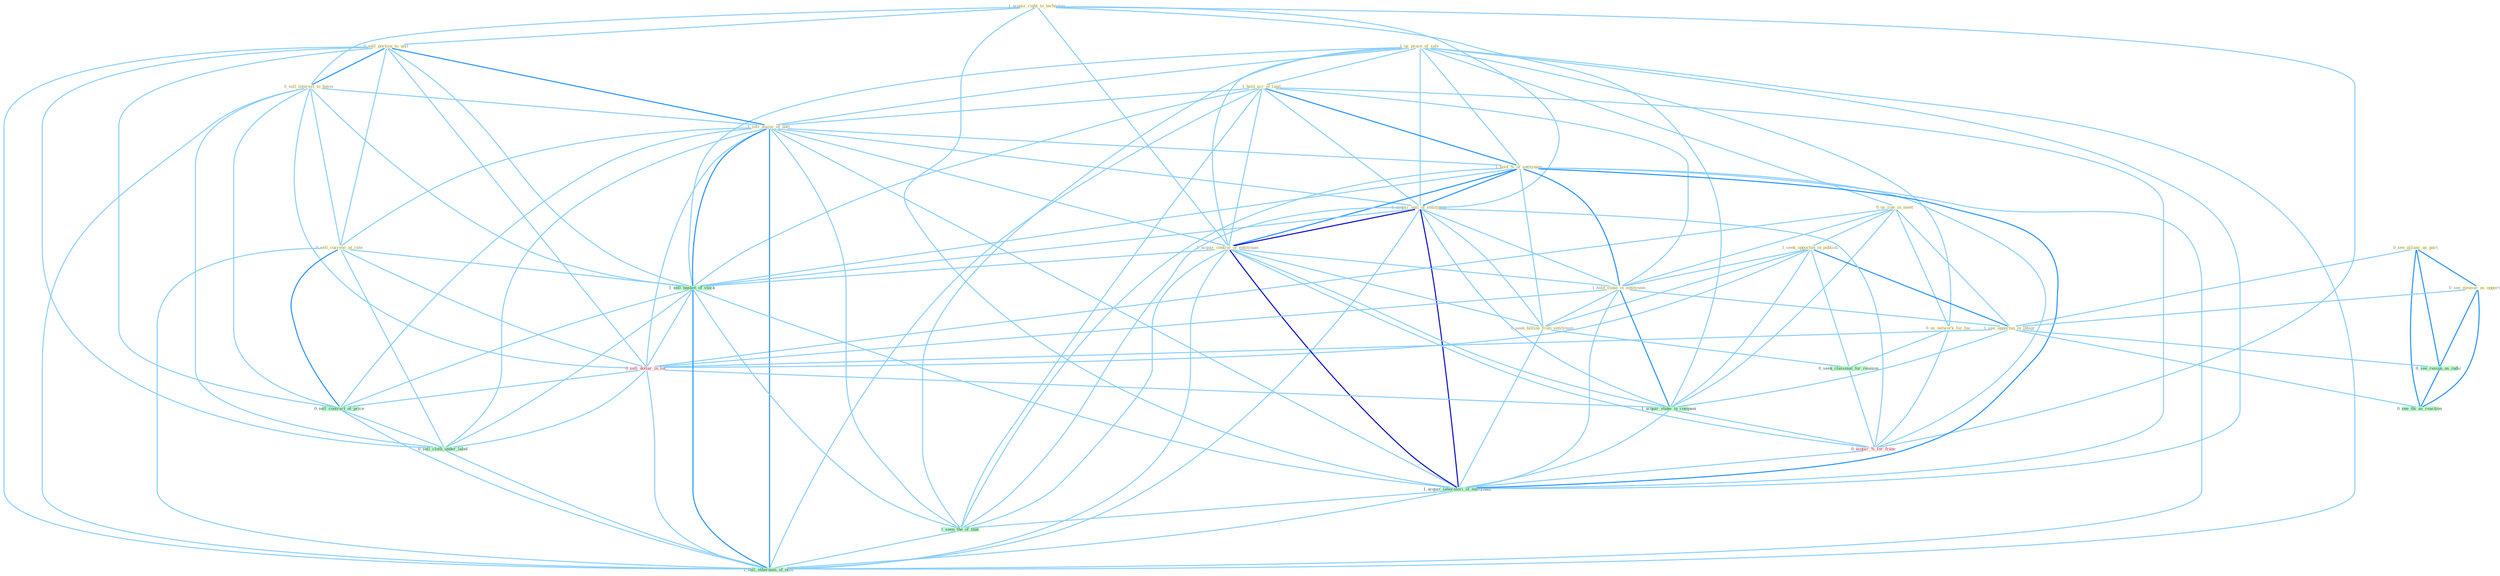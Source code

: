 Graph G{ 
    node
    [shape=polygon,style=filled,width=.5,height=.06,color="#BDFCC9",fixedsize=true,fontsize=4,
    fontcolor="#2f4f4f"];
    {node
    [color="#ffffe0", fontcolor="#8b7d6b"] "1_acquir_right_to_technolog " "1_us_proce_of_sale " "0_us_line_in_meet " "0_sell_portion_to_unit " "1_hold_acr_of_land " "0_see_allianc_as_part " "0_sell_interest_to_buyer " "1_sell_major_of_unit " "0_us_network_for_fee " "0_sell_currenc_at_rate " "1_hold_%_of_entitynam " "1_seek_opportun_in_publish " "1_acquir_unit_of_entitynam " "0_see_measur_as_opportun " "1_acquir_control_of_entitynam " "1_hold_stake_in_entitynam " "0_seek_billion_from_entitynam " "1_see_opportun_in_integr "}
{node [color="#fff0f5", fontcolor="#b22222"] "0_sell_dollar_in_lot " "0_acquir_%_for_franc "}
edge [color="#B0E2FF"];

	"1_acquir_right_to_technolog " -- "0_sell_portion_to_unit " [w="1", color="#87cefa" ];
	"1_acquir_right_to_technolog " -- "0_sell_interest_to_buyer " [w="1", color="#87cefa" ];
	"1_acquir_right_to_technolog " -- "1_acquir_unit_of_entitynam " [w="1", color="#87cefa" ];
	"1_acquir_right_to_technolog " -- "1_acquir_control_of_entitynam " [w="1", color="#87cefa" ];
	"1_acquir_right_to_technolog " -- "1_acquir_stake_in_compani " [w="1", color="#87cefa" ];
	"1_acquir_right_to_technolog " -- "0_acquir_%_for_franc " [w="1", color="#87cefa" ];
	"1_acquir_right_to_technolog " -- "1_acquir_laboratori_of_entitynam " [w="1", color="#87cefa" ];
	"1_us_proce_of_sale " -- "0_us_line_in_meet " [w="1", color="#87cefa" ];
	"1_us_proce_of_sale " -- "1_hold_acr_of_land " [w="1", color="#87cefa" ];
	"1_us_proce_of_sale " -- "1_sell_major_of_unit " [w="1", color="#87cefa" ];
	"1_us_proce_of_sale " -- "0_us_network_for_fee " [w="1", color="#87cefa" ];
	"1_us_proce_of_sale " -- "1_hold_%_of_entitynam " [w="1", color="#87cefa" ];
	"1_us_proce_of_sale " -- "1_acquir_unit_of_entitynam " [w="1", color="#87cefa" ];
	"1_us_proce_of_sale " -- "1_acquir_control_of_entitynam " [w="1", color="#87cefa" ];
	"1_us_proce_of_sale " -- "1_sell_basket_of_stock " [w="1", color="#87cefa" ];
	"1_us_proce_of_sale " -- "1_acquir_laboratori_of_entitynam " [w="1", color="#87cefa" ];
	"1_us_proce_of_sale " -- "1_seen_the_of_that " [w="1", color="#87cefa" ];
	"1_us_proce_of_sale " -- "1_sell_othernum_of_offic " [w="1", color="#87cefa" ];
	"0_us_line_in_meet " -- "0_us_network_for_fee " [w="1", color="#87cefa" ];
	"0_us_line_in_meet " -- "1_seek_opportun_in_publish " [w="1", color="#87cefa" ];
	"0_us_line_in_meet " -- "1_hold_stake_in_entitynam " [w="1", color="#87cefa" ];
	"0_us_line_in_meet " -- "1_see_opportun_in_integr " [w="1", color="#87cefa" ];
	"0_us_line_in_meet " -- "0_sell_dollar_in_lot " [w="1", color="#87cefa" ];
	"0_us_line_in_meet " -- "1_acquir_stake_in_compani " [w="1", color="#87cefa" ];
	"0_sell_portion_to_unit " -- "0_sell_interest_to_buyer " [w="2", color="#1e90ff" , len=0.8];
	"0_sell_portion_to_unit " -- "1_sell_major_of_unit " [w="2", color="#1e90ff" , len=0.8];
	"0_sell_portion_to_unit " -- "0_sell_currenc_at_rate " [w="1", color="#87cefa" ];
	"0_sell_portion_to_unit " -- "1_sell_basket_of_stock " [w="1", color="#87cefa" ];
	"0_sell_portion_to_unit " -- "0_sell_dollar_in_lot " [w="1", color="#87cefa" ];
	"0_sell_portion_to_unit " -- "0_sell_contract_at_price " [w="1", color="#87cefa" ];
	"0_sell_portion_to_unit " -- "0_sell_cloth_under_label " [w="1", color="#87cefa" ];
	"0_sell_portion_to_unit " -- "1_sell_othernum_of_offic " [w="1", color="#87cefa" ];
	"1_hold_acr_of_land " -- "1_sell_major_of_unit " [w="1", color="#87cefa" ];
	"1_hold_acr_of_land " -- "1_hold_%_of_entitynam " [w="2", color="#1e90ff" , len=0.8];
	"1_hold_acr_of_land " -- "1_acquir_unit_of_entitynam " [w="1", color="#87cefa" ];
	"1_hold_acr_of_land " -- "1_acquir_control_of_entitynam " [w="1", color="#87cefa" ];
	"1_hold_acr_of_land " -- "1_hold_stake_in_entitynam " [w="1", color="#87cefa" ];
	"1_hold_acr_of_land " -- "1_sell_basket_of_stock " [w="1", color="#87cefa" ];
	"1_hold_acr_of_land " -- "1_acquir_laboratori_of_entitynam " [w="1", color="#87cefa" ];
	"1_hold_acr_of_land " -- "1_seen_the_of_that " [w="1", color="#87cefa" ];
	"1_hold_acr_of_land " -- "1_sell_othernum_of_offic " [w="1", color="#87cefa" ];
	"0_see_allianc_as_part " -- "0_see_measur_as_opportun " [w="2", color="#1e90ff" , len=0.8];
	"0_see_allianc_as_part " -- "1_see_opportun_in_integr " [w="1", color="#87cefa" ];
	"0_see_allianc_as_part " -- "0_see_resign_as_indic " [w="2", color="#1e90ff" , len=0.8];
	"0_see_allianc_as_part " -- "0_see_thi_as_reaction " [w="2", color="#1e90ff" , len=0.8];
	"0_sell_interest_to_buyer " -- "1_sell_major_of_unit " [w="1", color="#87cefa" ];
	"0_sell_interest_to_buyer " -- "0_sell_currenc_at_rate " [w="1", color="#87cefa" ];
	"0_sell_interest_to_buyer " -- "1_sell_basket_of_stock " [w="1", color="#87cefa" ];
	"0_sell_interest_to_buyer " -- "0_sell_dollar_in_lot " [w="1", color="#87cefa" ];
	"0_sell_interest_to_buyer " -- "0_sell_contract_at_price " [w="1", color="#87cefa" ];
	"0_sell_interest_to_buyer " -- "0_sell_cloth_under_label " [w="1", color="#87cefa" ];
	"0_sell_interest_to_buyer " -- "1_sell_othernum_of_offic " [w="1", color="#87cefa" ];
	"1_sell_major_of_unit " -- "0_sell_currenc_at_rate " [w="1", color="#87cefa" ];
	"1_sell_major_of_unit " -- "1_hold_%_of_entitynam " [w="1", color="#87cefa" ];
	"1_sell_major_of_unit " -- "1_acquir_unit_of_entitynam " [w="1", color="#87cefa" ];
	"1_sell_major_of_unit " -- "1_acquir_control_of_entitynam " [w="1", color="#87cefa" ];
	"1_sell_major_of_unit " -- "1_sell_basket_of_stock " [w="2", color="#1e90ff" , len=0.8];
	"1_sell_major_of_unit " -- "0_sell_dollar_in_lot " [w="1", color="#87cefa" ];
	"1_sell_major_of_unit " -- "0_sell_contract_at_price " [w="1", color="#87cefa" ];
	"1_sell_major_of_unit " -- "1_acquir_laboratori_of_entitynam " [w="1", color="#87cefa" ];
	"1_sell_major_of_unit " -- "0_sell_cloth_under_label " [w="1", color="#87cefa" ];
	"1_sell_major_of_unit " -- "1_seen_the_of_that " [w="1", color="#87cefa" ];
	"1_sell_major_of_unit " -- "1_sell_othernum_of_offic " [w="2", color="#1e90ff" , len=0.8];
	"0_us_network_for_fee " -- "0_seek_classmat_for_reunion " [w="1", color="#87cefa" ];
	"0_us_network_for_fee " -- "0_acquir_%_for_franc " [w="1", color="#87cefa" ];
	"0_sell_currenc_at_rate " -- "1_sell_basket_of_stock " [w="1", color="#87cefa" ];
	"0_sell_currenc_at_rate " -- "0_sell_dollar_in_lot " [w="1", color="#87cefa" ];
	"0_sell_currenc_at_rate " -- "0_sell_contract_at_price " [w="2", color="#1e90ff" , len=0.8];
	"0_sell_currenc_at_rate " -- "0_sell_cloth_under_label " [w="1", color="#87cefa" ];
	"0_sell_currenc_at_rate " -- "1_sell_othernum_of_offic " [w="1", color="#87cefa" ];
	"1_hold_%_of_entitynam " -- "1_acquir_unit_of_entitynam " [w="2", color="#1e90ff" , len=0.8];
	"1_hold_%_of_entitynam " -- "1_acquir_control_of_entitynam " [w="2", color="#1e90ff" , len=0.8];
	"1_hold_%_of_entitynam " -- "1_hold_stake_in_entitynam " [w="2", color="#1e90ff" , len=0.8];
	"1_hold_%_of_entitynam " -- "0_seek_billion_from_entitynam " [w="1", color="#87cefa" ];
	"1_hold_%_of_entitynam " -- "1_sell_basket_of_stock " [w="1", color="#87cefa" ];
	"1_hold_%_of_entitynam " -- "0_acquir_%_for_franc " [w="1", color="#87cefa" ];
	"1_hold_%_of_entitynam " -- "1_acquir_laboratori_of_entitynam " [w="2", color="#1e90ff" , len=0.8];
	"1_hold_%_of_entitynam " -- "1_seen_the_of_that " [w="1", color="#87cefa" ];
	"1_hold_%_of_entitynam " -- "1_sell_othernum_of_offic " [w="1", color="#87cefa" ];
	"1_seek_opportun_in_publish " -- "1_hold_stake_in_entitynam " [w="1", color="#87cefa" ];
	"1_seek_opportun_in_publish " -- "0_seek_billion_from_entitynam " [w="1", color="#87cefa" ];
	"1_seek_opportun_in_publish " -- "1_see_opportun_in_integr " [w="2", color="#1e90ff" , len=0.8];
	"1_seek_opportun_in_publish " -- "0_seek_classmat_for_reunion " [w="1", color="#87cefa" ];
	"1_seek_opportun_in_publish " -- "0_sell_dollar_in_lot " [w="1", color="#87cefa" ];
	"1_seek_opportun_in_publish " -- "1_acquir_stake_in_compani " [w="1", color="#87cefa" ];
	"1_acquir_unit_of_entitynam " -- "1_acquir_control_of_entitynam " [w="3", color="#0000cd" , len=0.6];
	"1_acquir_unit_of_entitynam " -- "1_hold_stake_in_entitynam " [w="1", color="#87cefa" ];
	"1_acquir_unit_of_entitynam " -- "0_seek_billion_from_entitynam " [w="1", color="#87cefa" ];
	"1_acquir_unit_of_entitynam " -- "1_sell_basket_of_stock " [w="1", color="#87cefa" ];
	"1_acquir_unit_of_entitynam " -- "1_acquir_stake_in_compani " [w="1", color="#87cefa" ];
	"1_acquir_unit_of_entitynam " -- "0_acquir_%_for_franc " [w="1", color="#87cefa" ];
	"1_acquir_unit_of_entitynam " -- "1_acquir_laboratori_of_entitynam " [w="3", color="#0000cd" , len=0.6];
	"1_acquir_unit_of_entitynam " -- "1_seen_the_of_that " [w="1", color="#87cefa" ];
	"1_acquir_unit_of_entitynam " -- "1_sell_othernum_of_offic " [w="1", color="#87cefa" ];
	"0_see_measur_as_opportun " -- "1_see_opportun_in_integr " [w="1", color="#87cefa" ];
	"0_see_measur_as_opportun " -- "0_see_resign_as_indic " [w="2", color="#1e90ff" , len=0.8];
	"0_see_measur_as_opportun " -- "0_see_thi_as_reaction " [w="2", color="#1e90ff" , len=0.8];
	"1_acquir_control_of_entitynam " -- "1_hold_stake_in_entitynam " [w="1", color="#87cefa" ];
	"1_acquir_control_of_entitynam " -- "0_seek_billion_from_entitynam " [w="1", color="#87cefa" ];
	"1_acquir_control_of_entitynam " -- "1_sell_basket_of_stock " [w="1", color="#87cefa" ];
	"1_acquir_control_of_entitynam " -- "1_acquir_stake_in_compani " [w="1", color="#87cefa" ];
	"1_acquir_control_of_entitynam " -- "0_acquir_%_for_franc " [w="1", color="#87cefa" ];
	"1_acquir_control_of_entitynam " -- "1_acquir_laboratori_of_entitynam " [w="3", color="#0000cd" , len=0.6];
	"1_acquir_control_of_entitynam " -- "1_seen_the_of_that " [w="1", color="#87cefa" ];
	"1_acquir_control_of_entitynam " -- "1_sell_othernum_of_offic " [w="1", color="#87cefa" ];
	"1_hold_stake_in_entitynam " -- "0_seek_billion_from_entitynam " [w="1", color="#87cefa" ];
	"1_hold_stake_in_entitynam " -- "1_see_opportun_in_integr " [w="1", color="#87cefa" ];
	"1_hold_stake_in_entitynam " -- "0_sell_dollar_in_lot " [w="1", color="#87cefa" ];
	"1_hold_stake_in_entitynam " -- "1_acquir_stake_in_compani " [w="2", color="#1e90ff" , len=0.8];
	"1_hold_stake_in_entitynam " -- "1_acquir_laboratori_of_entitynam " [w="1", color="#87cefa" ];
	"0_seek_billion_from_entitynam " -- "0_seek_classmat_for_reunion " [w="1", color="#87cefa" ];
	"0_seek_billion_from_entitynam " -- "1_acquir_laboratori_of_entitynam " [w="1", color="#87cefa" ];
	"1_see_opportun_in_integr " -- "0_sell_dollar_in_lot " [w="1", color="#87cefa" ];
	"1_see_opportun_in_integr " -- "0_see_resign_as_indic " [w="1", color="#87cefa" ];
	"1_see_opportun_in_integr " -- "1_acquir_stake_in_compani " [w="1", color="#87cefa" ];
	"1_see_opportun_in_integr " -- "0_see_thi_as_reaction " [w="1", color="#87cefa" ];
	"0_seek_classmat_for_reunion " -- "0_acquir_%_for_franc " [w="1", color="#87cefa" ];
	"1_sell_basket_of_stock " -- "0_sell_dollar_in_lot " [w="1", color="#87cefa" ];
	"1_sell_basket_of_stock " -- "0_sell_contract_at_price " [w="1", color="#87cefa" ];
	"1_sell_basket_of_stock " -- "1_acquir_laboratori_of_entitynam " [w="1", color="#87cefa" ];
	"1_sell_basket_of_stock " -- "0_sell_cloth_under_label " [w="1", color="#87cefa" ];
	"1_sell_basket_of_stock " -- "1_seen_the_of_that " [w="1", color="#87cefa" ];
	"1_sell_basket_of_stock " -- "1_sell_othernum_of_offic " [w="2", color="#1e90ff" , len=0.8];
	"0_sell_dollar_in_lot " -- "1_acquir_stake_in_compani " [w="1", color="#87cefa" ];
	"0_sell_dollar_in_lot " -- "0_sell_contract_at_price " [w="1", color="#87cefa" ];
	"0_sell_dollar_in_lot " -- "0_sell_cloth_under_label " [w="1", color="#87cefa" ];
	"0_sell_dollar_in_lot " -- "1_sell_othernum_of_offic " [w="1", color="#87cefa" ];
	"0_see_resign_as_indic " -- "0_see_thi_as_reaction " [w="2", color="#1e90ff" , len=0.8];
	"1_acquir_stake_in_compani " -- "0_acquir_%_for_franc " [w="1", color="#87cefa" ];
	"1_acquir_stake_in_compani " -- "1_acquir_laboratori_of_entitynam " [w="1", color="#87cefa" ];
	"0_acquir_%_for_franc " -- "1_acquir_laboratori_of_entitynam " [w="1", color="#87cefa" ];
	"0_sell_contract_at_price " -- "0_sell_cloth_under_label " [w="1", color="#87cefa" ];
	"0_sell_contract_at_price " -- "1_sell_othernum_of_offic " [w="1", color="#87cefa" ];
	"1_acquir_laboratori_of_entitynam " -- "1_seen_the_of_that " [w="1", color="#87cefa" ];
	"1_acquir_laboratori_of_entitynam " -- "1_sell_othernum_of_offic " [w="1", color="#87cefa" ];
	"0_sell_cloth_under_label " -- "1_sell_othernum_of_offic " [w="1", color="#87cefa" ];
	"1_seen_the_of_that " -- "1_sell_othernum_of_offic " [w="1", color="#87cefa" ];
}
